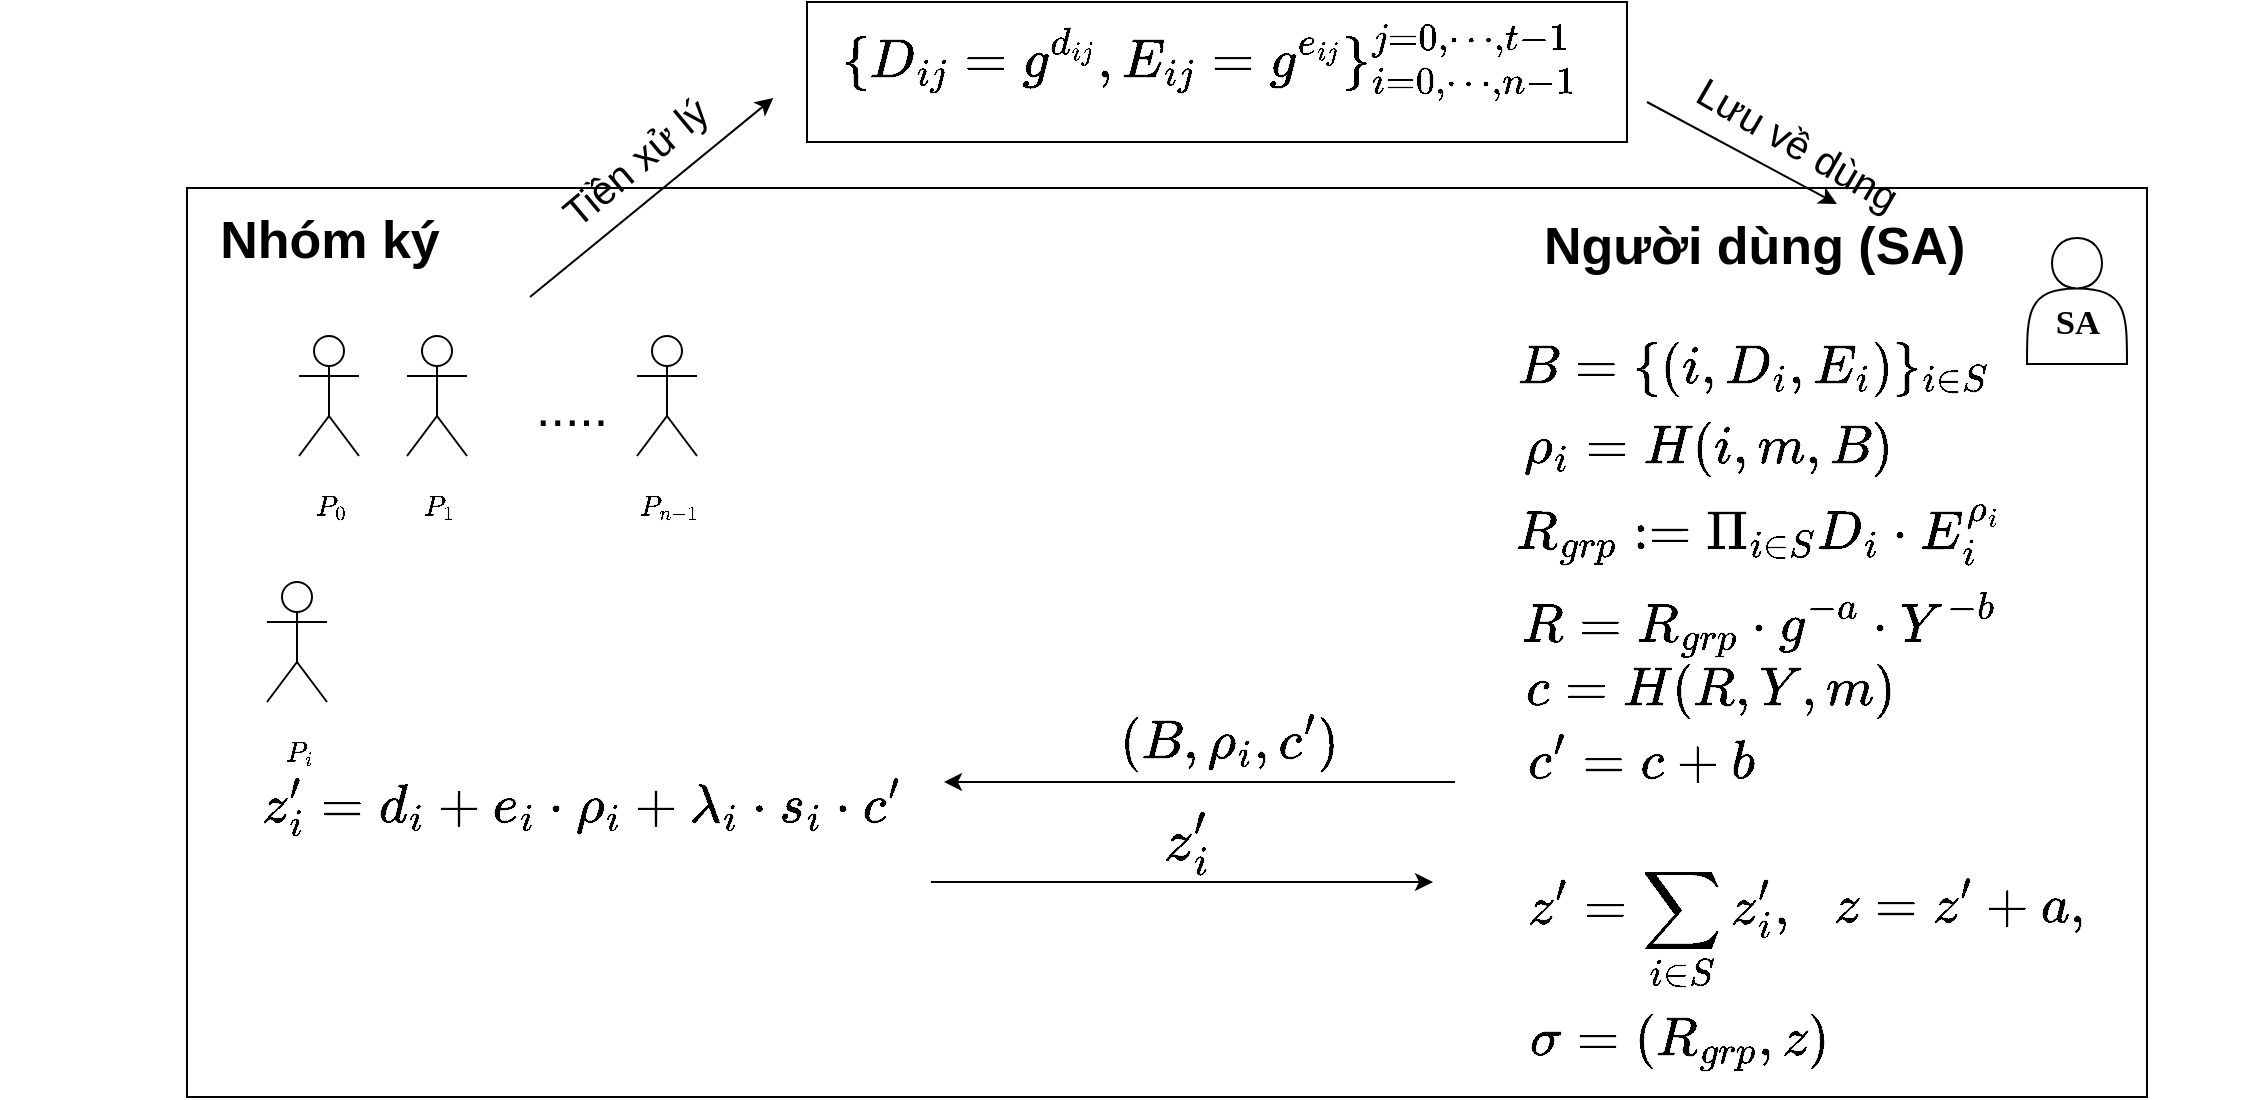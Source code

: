 <mxfile version="28.0.7">
  <diagram name="Page-1" id="wecw0V0WTSmMkXdD_H8e">
    <mxGraphModel dx="1426" dy="832" grid="1" gridSize="10" guides="1" tooltips="1" connect="1" arrows="1" fold="1" page="1" pageScale="1" pageWidth="827" pageHeight="1169" math="1" shadow="0">
      <root>
        <mxCell id="0" />
        <mxCell id="1" parent="0" />
        <mxCell id="Sj3ZuSewM-TSqzSfG-fM-29" value="" style="rounded=0;whiteSpace=wrap;html=1;" vertex="1" parent="1">
          <mxGeometry x="903.5" y="383" width="980" height="454.5" as="geometry" />
        </mxCell>
        <mxCell id="Sj3ZuSewM-TSqzSfG-fM-30" value="&lt;div&gt;&lt;span&gt;&lt;span style=&quot;font-size: 13pt; font-family: &amp;quot;Times New Roman&amp;quot;, serif; background-color: transparent; font-variant-numeric: normal; font-variant-east-asian: normal; font-variant-alternates: normal; font-variant-position: normal; font-variant-emoji: normal; vertical-align: baseline; white-space-collapse: preserve;&quot;&gt;&lt;b&gt;&lt;br&gt;&lt;/b&gt;&lt;/span&gt;&lt;/span&gt;&lt;/div&gt;&lt;span id=&quot;docs-internal-guid-93dfedbd-7fff-06d4-5bbd-a296a520875c&quot;&gt;&lt;span style=&quot;font-size: 13pt; font-family: &amp;quot;Times New Roman&amp;quot;, serif; background-color: transparent; font-variant-numeric: normal; font-variant-east-asian: normal; font-variant-alternates: normal; font-variant-position: normal; font-variant-emoji: normal; vertical-align: baseline; white-space-collapse: preserve;&quot;&gt;&lt;b&gt;SA&lt;/b&gt;&lt;/span&gt;&lt;/span&gt;" style="shape=actor;whiteSpace=wrap;html=1;" vertex="1" parent="1">
          <mxGeometry x="1823.5" y="408" width="50" height="63" as="geometry" />
        </mxCell>
        <mxCell id="Sj3ZuSewM-TSqzSfG-fM-31" value="Người dùng (SA)" style="text;strokeColor=none;fillColor=none;spacingLeft=4;spacingRight=4;overflow=hidden;rotatable=0;points=[[0,0.5],[1,0.5]];portConstraint=eastwest;fontSize=26;whiteSpace=wrap;html=1;fontStyle=1" vertex="1" parent="1">
          <mxGeometry x="1575.5" y="390" width="228" height="40" as="geometry" />
        </mxCell>
        <mxCell id="Sj3ZuSewM-TSqzSfG-fM-32" value="Nhóm ký" style="text;html=1;align=center;verticalAlign=middle;whiteSpace=wrap;rounded=0;fontSize=26;fontStyle=1" vertex="1" parent="1">
          <mxGeometry x="916.5" y="394" width="116" height="30" as="geometry" />
        </mxCell>
        <mxCell id="Sj3ZuSewM-TSqzSfG-fM-33" value="" style="endArrow=classic;html=1;rounded=0;" edge="1" parent="1">
          <mxGeometry relative="1" as="geometry">
            <mxPoint x="1537.5" y="680" as="sourcePoint" />
            <mxPoint x="1282" y="680" as="targetPoint" />
          </mxGeometry>
        </mxCell>
        <mxCell id="Sj3ZuSewM-TSqzSfG-fM-34" value="" style="endArrow=classic;html=1;rounded=0;" edge="1" parent="1">
          <mxGeometry relative="1" as="geometry">
            <mxPoint x="1275.5" y="730" as="sourcePoint" />
            <mxPoint x="1526.5" y="730" as="targetPoint" />
          </mxGeometry>
        </mxCell>
        <mxCell id="Sj3ZuSewM-TSqzSfG-fM-35" value="&lt;span style=&quot;font-weight: normal;&quot;&gt;.....&lt;/span&gt;" style="text;strokeColor=none;fillColor=none;spacingLeft=4;spacingRight=4;overflow=hidden;rotatable=0;points=[[0,0.5],[1,0.5]];portConstraint=eastwest;fontSize=26;whiteSpace=wrap;html=1;fontStyle=1" vertex="1" parent="1">
          <mxGeometry x="1071.5" y="471" width="57" height="40" as="geometry" />
        </mxCell>
        <mxCell id="Sj3ZuSewM-TSqzSfG-fM-36" value="" style="rounded=0;whiteSpace=wrap;html=1;" vertex="1" parent="1">
          <mxGeometry x="1213.5" y="290" width="410" height="70" as="geometry" />
        </mxCell>
        <mxCell id="Sj3ZuSewM-TSqzSfG-fM-37" value="&lt;font style=&quot;font-size: 25px;&quot;&gt;$$z&#39;_i$$&lt;/font&gt;" style="text;html=1;align=center;verticalAlign=middle;resizable=0;points=[];autosize=1;strokeColor=none;fillColor=none;" vertex="1" parent="1">
          <mxGeometry x="1342.5" y="690" width="120" height="40" as="geometry" />
        </mxCell>
        <mxCell id="Sj3ZuSewM-TSqzSfG-fM-38" value="&lt;font style=&quot;font-size: 23px;&quot;&gt;$$z&#39;=\sum_{i\in S} z&#39;_i,$$&lt;/font&gt;" style="text;html=1;align=center;verticalAlign=middle;resizable=0;points=[];autosize=1;strokeColor=none;fillColor=none;" vertex="1" parent="1">
          <mxGeometry x="1498.5" y="735" width="280" height="40" as="geometry" />
        </mxCell>
        <mxCell id="Sj3ZuSewM-TSqzSfG-fM-39" value="&lt;font style=&quot;font-size: 23px;&quot;&gt;$$z=z&#39;+a,$$&amp;nbsp;&lt;/font&gt;" style="text;html=1;align=center;verticalAlign=middle;resizable=0;points=[];autosize=1;strokeColor=none;fillColor=none;" vertex="1" parent="1">
          <mxGeometry x="1713.5" y="736" width="150" height="40" as="geometry" />
        </mxCell>
        <mxCell id="Sj3ZuSewM-TSqzSfG-fM-40" value="&lt;font style=&quot;font-size: 23px;&quot;&gt;$$(B, \rho_i, c&#39;)$$&lt;/font&gt;" style="text;html=1;align=center;verticalAlign=middle;resizable=0;points=[];autosize=1;strokeColor=none;fillColor=none;" vertex="1" parent="1">
          <mxGeometry x="1323.5" y="640" width="200" height="40" as="geometry" />
        </mxCell>
        <mxCell id="Sj3ZuSewM-TSqzSfG-fM-41" value="&lt;font style=&quot;font-size: 23px;&quot;&gt;$$R_{grp}:=\Pi_{i\in S}D_i\cdot E_i^{\rho_i}$$&amp;nbsp;&lt;/font&gt;" style="text;html=1;align=center;verticalAlign=middle;resizable=0;points=[];autosize=1;strokeColor=none;fillColor=none;" vertex="1" parent="1">
          <mxGeometry x="1443.5" y="550" width="490" height="40" as="geometry" />
        </mxCell>
        <mxCell id="Sj3ZuSewM-TSqzSfG-fM-42" value="&lt;font style=&quot;font-size: 23px;&quot;&gt;$$R=R_{grp}\cdot g^{-a}\cdot Y^{-b}$$&lt;/font&gt;" style="text;html=1;align=center;verticalAlign=middle;resizable=0;points=[];autosize=1;strokeColor=none;fillColor=none;" vertex="1" parent="1">
          <mxGeometry x="1478.5" y="581" width="420" height="40" as="geometry" />
        </mxCell>
        <mxCell id="Sj3ZuSewM-TSqzSfG-fM-43" value="&lt;font style=&quot;font-size: 23px;&quot;&gt;$$c=H(R, Y, m)$$&lt;/font&gt;" style="text;html=1;align=center;verticalAlign=middle;resizable=0;points=[];autosize=1;strokeColor=none;fillColor=none;" vertex="1" parent="1">
          <mxGeometry x="1559.5" y="614" width="210" height="40" as="geometry" />
        </mxCell>
        <mxCell id="Sj3ZuSewM-TSqzSfG-fM-44" value="&lt;font style=&quot;font-size: 23px;&quot;&gt;$$c&#39;=c+b$$&lt;/font&gt;" style="text;html=1;align=center;verticalAlign=middle;resizable=0;points=[];autosize=1;strokeColor=none;fillColor=none;" vertex="1" parent="1">
          <mxGeometry x="1559.5" y="650" width="140" height="40" as="geometry" />
        </mxCell>
        <mxCell id="Sj3ZuSewM-TSqzSfG-fM-45" value="&lt;font style=&quot;font-size: 23px;&quot;&gt;$$B=\{(i, D_i, E_i)\}_{i\in S}$$&lt;/font&gt;" style="text;html=1;align=center;verticalAlign=middle;resizable=0;points=[];autosize=1;strokeColor=none;fillColor=none;" vertex="1" parent="1">
          <mxGeometry x="1525.5" y="453" width="320" height="40" as="geometry" />
        </mxCell>
        <mxCell id="Sj3ZuSewM-TSqzSfG-fM-46" value="&lt;font style=&quot;font-size: 23px;&quot;&gt;$$\rho_i=H(i, m, B)$$&lt;/font&gt;" style="text;html=1;align=center;verticalAlign=middle;resizable=0;points=[];autosize=1;strokeColor=none;fillColor=none;" vertex="1" parent="1">
          <mxGeometry x="1543.5" y="493" width="240" height="40" as="geometry" />
        </mxCell>
        <mxCell id="Sj3ZuSewM-TSqzSfG-fM-47" value="&lt;font style=&quot;font-size: 23px;&quot;&gt;$$\sigma=(R_{grp}, z)$$&lt;/font&gt;" style="text;html=1;align=center;verticalAlign=middle;resizable=0;points=[];autosize=1;strokeColor=none;fillColor=none;" vertex="1" parent="1">
          <mxGeometry x="1513.5" y="790" width="270" height="40" as="geometry" />
        </mxCell>
        <mxCell id="Sj3ZuSewM-TSqzSfG-fM-48" value="&lt;font style=&quot;font-size: 23px;&quot;&gt;$$z_i&#39;=d_i+e_i\cdot \rho_i+\lambda_i\cdot s_i\cdot c&#39;$$&lt;/font&gt;" style="text;html=1;align=center;verticalAlign=middle;resizable=0;points=[];autosize=1;strokeColor=none;fillColor=none;" vertex="1" parent="1">
          <mxGeometry x="810" y="672" width="580" height="40" as="geometry" />
        </mxCell>
        <mxCell id="Sj3ZuSewM-TSqzSfG-fM-49" value="&lt;font style=&quot;font-size: 23px;&quot;&gt;$$\{D_{ij}=g^{d_{ij}}, E_{ij}=g^{e_{ij}} \}_{i=0,\cdots, n-1}^{j=0, \cdots, t-1}$$&lt;/font&gt;" style="text;html=1;align=center;verticalAlign=middle;resizable=0;points=[];autosize=1;strokeColor=none;fillColor=none;" vertex="1" parent="1">
          <mxGeometry x="1023.5" y="300" width="780" height="40" as="geometry" />
        </mxCell>
        <mxCell id="Sj3ZuSewM-TSqzSfG-fM-50" value="" style="endArrow=classic;html=1;rounded=0;entryX=0.222;entryY=0.95;entryDx=0;entryDy=0;entryPerimeter=0;" edge="1" parent="1" target="Sj3ZuSewM-TSqzSfG-fM-49">
          <mxGeometry width="50" height="50" relative="1" as="geometry">
            <mxPoint x="1075" y="437.5" as="sourcePoint" />
            <mxPoint x="1125" y="387.5" as="targetPoint" />
          </mxGeometry>
        </mxCell>
        <mxCell id="Sj3ZuSewM-TSqzSfG-fM-51" value="&lt;font style=&quot;font-size: 20px;&quot;&gt;Tiền xử lý&lt;/font&gt;" style="text;html=1;align=center;verticalAlign=middle;resizable=0;points=[];autosize=1;strokeColor=none;fillColor=none;rotation=-40;" vertex="1" parent="1">
          <mxGeometry x="1071.5" y="350" width="110" height="40" as="geometry" />
        </mxCell>
        <mxCell id="Sj3ZuSewM-TSqzSfG-fM-52" value="$$P_0$$" style="shape=umlActor;verticalLabelPosition=bottom;verticalAlign=top;html=1;outlineConnect=0;" vertex="1" parent="1">
          <mxGeometry x="959.5" y="457" width="30" height="60" as="geometry" />
        </mxCell>
        <mxCell id="Sj3ZuSewM-TSqzSfG-fM-53" value="$$P_1$$" style="shape=umlActor;verticalLabelPosition=bottom;verticalAlign=top;html=1;outlineConnect=0;" vertex="1" parent="1">
          <mxGeometry x="1013.5" y="457" width="30" height="60" as="geometry" />
        </mxCell>
        <mxCell id="Sj3ZuSewM-TSqzSfG-fM-54" value="$$P_{n-1}$$" style="shape=umlActor;verticalLabelPosition=bottom;verticalAlign=top;html=1;outlineConnect=0;" vertex="1" parent="1">
          <mxGeometry x="1128.5" y="457" width="30" height="60" as="geometry" />
        </mxCell>
        <mxCell id="Sj3ZuSewM-TSqzSfG-fM-55" value="" style="endArrow=classic;html=1;rounded=0;entryX=0.671;entryY=0.025;entryDx=0;entryDy=0;entryPerimeter=0;" edge="1" parent="1" target="Sj3ZuSewM-TSqzSfG-fM-31">
          <mxGeometry width="50" height="50" relative="1" as="geometry">
            <mxPoint x="1633.5" y="340" as="sourcePoint" />
            <mxPoint x="1683.5" y="290" as="targetPoint" />
          </mxGeometry>
        </mxCell>
        <mxCell id="Sj3ZuSewM-TSqzSfG-fM-56" value="&lt;font style=&quot;font-size: 20px;&quot;&gt;Lưu về dùng&lt;/font&gt;" style="text;html=1;align=center;verticalAlign=middle;resizable=0;points=[];autosize=1;strokeColor=none;fillColor=none;rotation=30;" vertex="1" parent="1">
          <mxGeometry x="1638.5" y="340" width="140" height="40" as="geometry" />
        </mxCell>
        <mxCell id="Sj3ZuSewM-TSqzSfG-fM-57" value="$$P_i$$" style="shape=umlActor;verticalLabelPosition=bottom;verticalAlign=top;html=1;outlineConnect=0;" vertex="1" parent="1">
          <mxGeometry x="943.5" y="580" width="30" height="60" as="geometry" />
        </mxCell>
      </root>
    </mxGraphModel>
  </diagram>
</mxfile>
